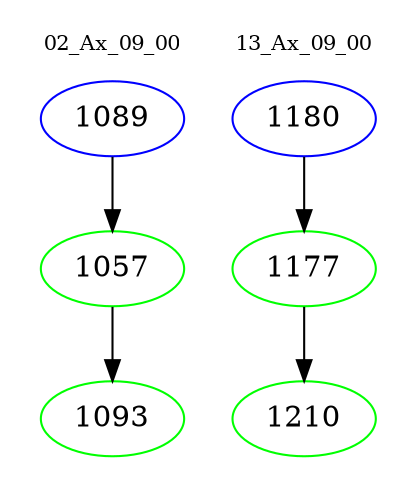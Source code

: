 digraph{
subgraph cluster_0 {
color = white
label = "02_Ax_09_00";
fontsize=10;
T0_1089 [label="1089", color="blue"]
T0_1089 -> T0_1057 [color="black"]
T0_1057 [label="1057", color="green"]
T0_1057 -> T0_1093 [color="black"]
T0_1093 [label="1093", color="green"]
}
subgraph cluster_1 {
color = white
label = "13_Ax_09_00";
fontsize=10;
T1_1180 [label="1180", color="blue"]
T1_1180 -> T1_1177 [color="black"]
T1_1177 [label="1177", color="green"]
T1_1177 -> T1_1210 [color="black"]
T1_1210 [label="1210", color="green"]
}
}
